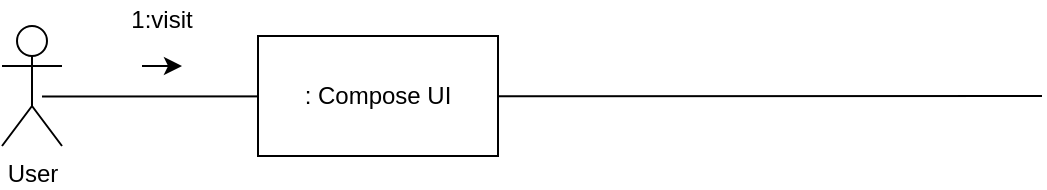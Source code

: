 <mxfile version="13.7.1" type="github">
  <diagram id="kgpKYQtTHZ0yAKxKKP6v" name="Page-1">
    <mxGraphModel dx="898" dy="466" grid="1" gridSize="10" guides="1" tooltips="1" connect="1" arrows="1" fold="1" page="1" pageScale="1" pageWidth="850" pageHeight="1100" math="0" shadow="0">
      <root>
        <mxCell id="0" />
        <mxCell id="1" parent="0" />
        <mxCell id="sxQdQZZDh4wZvMkK3kqX-1" value="User&lt;br&gt;" style="shape=umlActor;verticalLabelPosition=bottom;verticalAlign=top;html=1;outlineConnect=0;" vertex="1" parent="1">
          <mxGeometry x="40" y="160" width="30" height="60" as="geometry" />
        </mxCell>
        <mxCell id="sxQdQZZDh4wZvMkK3kqX-2" value="" style="endArrow=none;html=1;" edge="1" parent="1">
          <mxGeometry width="50" height="50" relative="1" as="geometry">
            <mxPoint x="560" y="195" as="sourcePoint" />
            <mxPoint x="60" y="195.217" as="targetPoint" />
          </mxGeometry>
        </mxCell>
        <mxCell id="sxQdQZZDh4wZvMkK3kqX-5" value=": Compose UI" style="rounded=0;whiteSpace=wrap;html=1;" vertex="1" parent="1">
          <mxGeometry x="168" y="165" width="120" height="60" as="geometry" />
        </mxCell>
        <mxCell id="sxQdQZZDh4wZvMkK3kqX-7" value="1:visit" style="text;html=1;strokeColor=none;fillColor=none;align=center;verticalAlign=middle;whiteSpace=wrap;rounded=0;" vertex="1" parent="1">
          <mxGeometry x="100" y="147" width="40" height="20" as="geometry" />
        </mxCell>
        <mxCell id="sxQdQZZDh4wZvMkK3kqX-8" value="" style="endArrow=classic;html=1;" edge="1" parent="1">
          <mxGeometry width="50" height="50" relative="1" as="geometry">
            <mxPoint x="110" y="180" as="sourcePoint" />
            <mxPoint x="130" y="180" as="targetPoint" />
          </mxGeometry>
        </mxCell>
      </root>
    </mxGraphModel>
  </diagram>
</mxfile>

